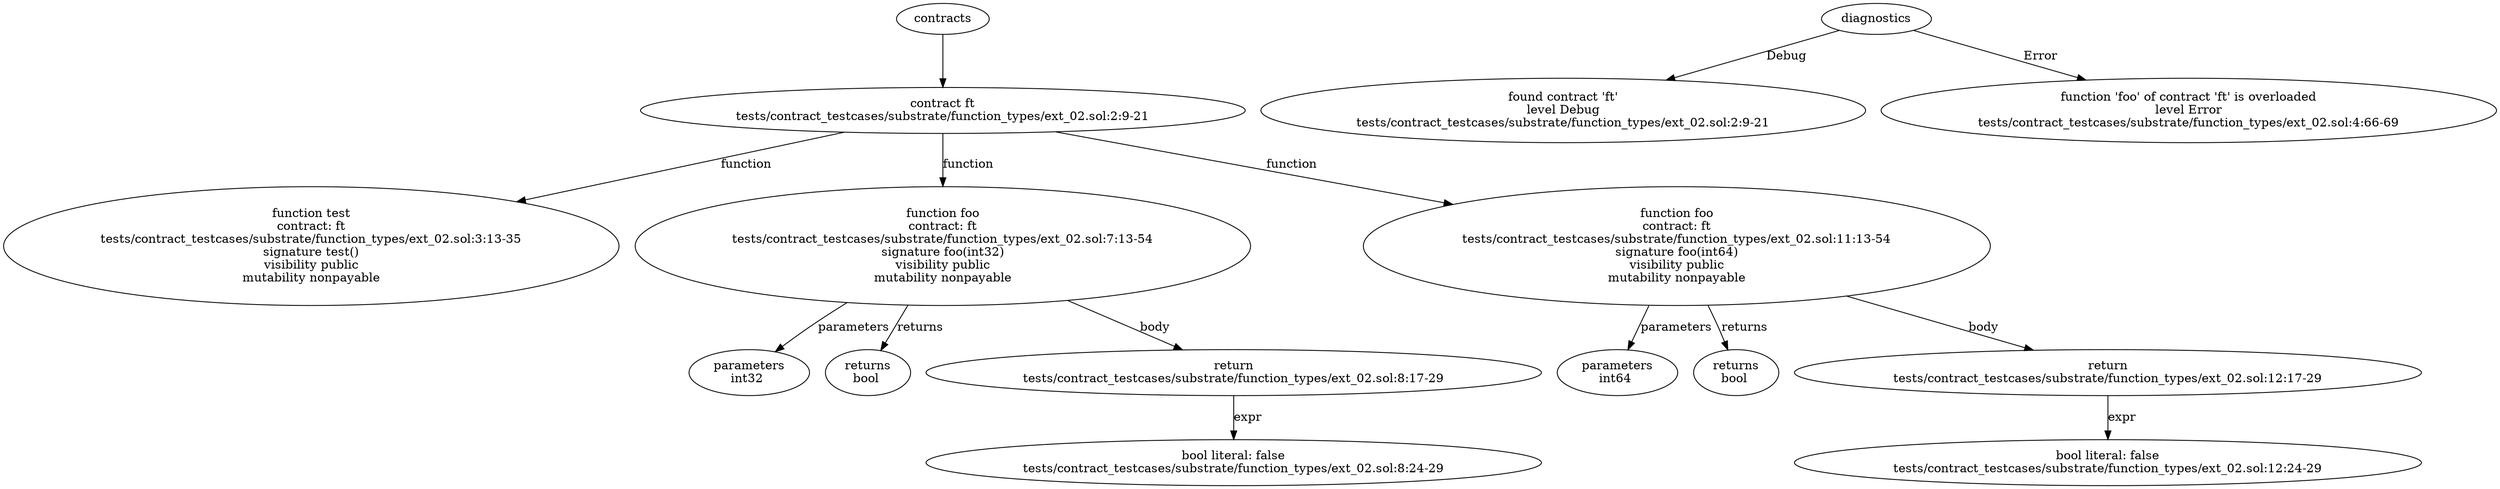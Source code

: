 strict digraph "tests/contract_testcases/substrate/function_types/ext_02.sol" {
	contract [label="contract ft\ntests/contract_testcases/substrate/function_types/ext_02.sol:2:9-21"]
	test [label="function test\ncontract: ft\ntests/contract_testcases/substrate/function_types/ext_02.sol:3:13-35\nsignature test()\nvisibility public\nmutability nonpayable"]
	foo [label="function foo\ncontract: ft\ntests/contract_testcases/substrate/function_types/ext_02.sol:7:13-54\nsignature foo(int32)\nvisibility public\nmutability nonpayable"]
	parameters [label="parameters\nint32 "]
	returns [label="returns\nbool "]
	return [label="return\ntests/contract_testcases/substrate/function_types/ext_02.sol:8:17-29"]
	bool_literal [label="bool literal: false\ntests/contract_testcases/substrate/function_types/ext_02.sol:8:24-29"]
	foo_8 [label="function foo\ncontract: ft\ntests/contract_testcases/substrate/function_types/ext_02.sol:11:13-54\nsignature foo(int64)\nvisibility public\nmutability nonpayable"]
	parameters_9 [label="parameters\nint64 "]
	returns_10 [label="returns\nbool "]
	return_11 [label="return\ntests/contract_testcases/substrate/function_types/ext_02.sol:12:17-29"]
	bool_literal_12 [label="bool literal: false\ntests/contract_testcases/substrate/function_types/ext_02.sol:12:24-29"]
	diagnostic [label="found contract 'ft'\nlevel Debug\ntests/contract_testcases/substrate/function_types/ext_02.sol:2:9-21"]
	diagnostic_15 [label="function 'foo' of contract 'ft' is overloaded\nlevel Error\ntests/contract_testcases/substrate/function_types/ext_02.sol:4:66-69"]
	contracts -> contract
	contract -> test [label="function"]
	contract -> foo [label="function"]
	foo -> parameters [label="parameters"]
	foo -> returns [label="returns"]
	foo -> return [label="body"]
	return -> bool_literal [label="expr"]
	contract -> foo_8 [label="function"]
	foo_8 -> parameters_9 [label="parameters"]
	foo_8 -> returns_10 [label="returns"]
	foo_8 -> return_11 [label="body"]
	return_11 -> bool_literal_12 [label="expr"]
	diagnostics -> diagnostic [label="Debug"]
	diagnostics -> diagnostic_15 [label="Error"]
}
